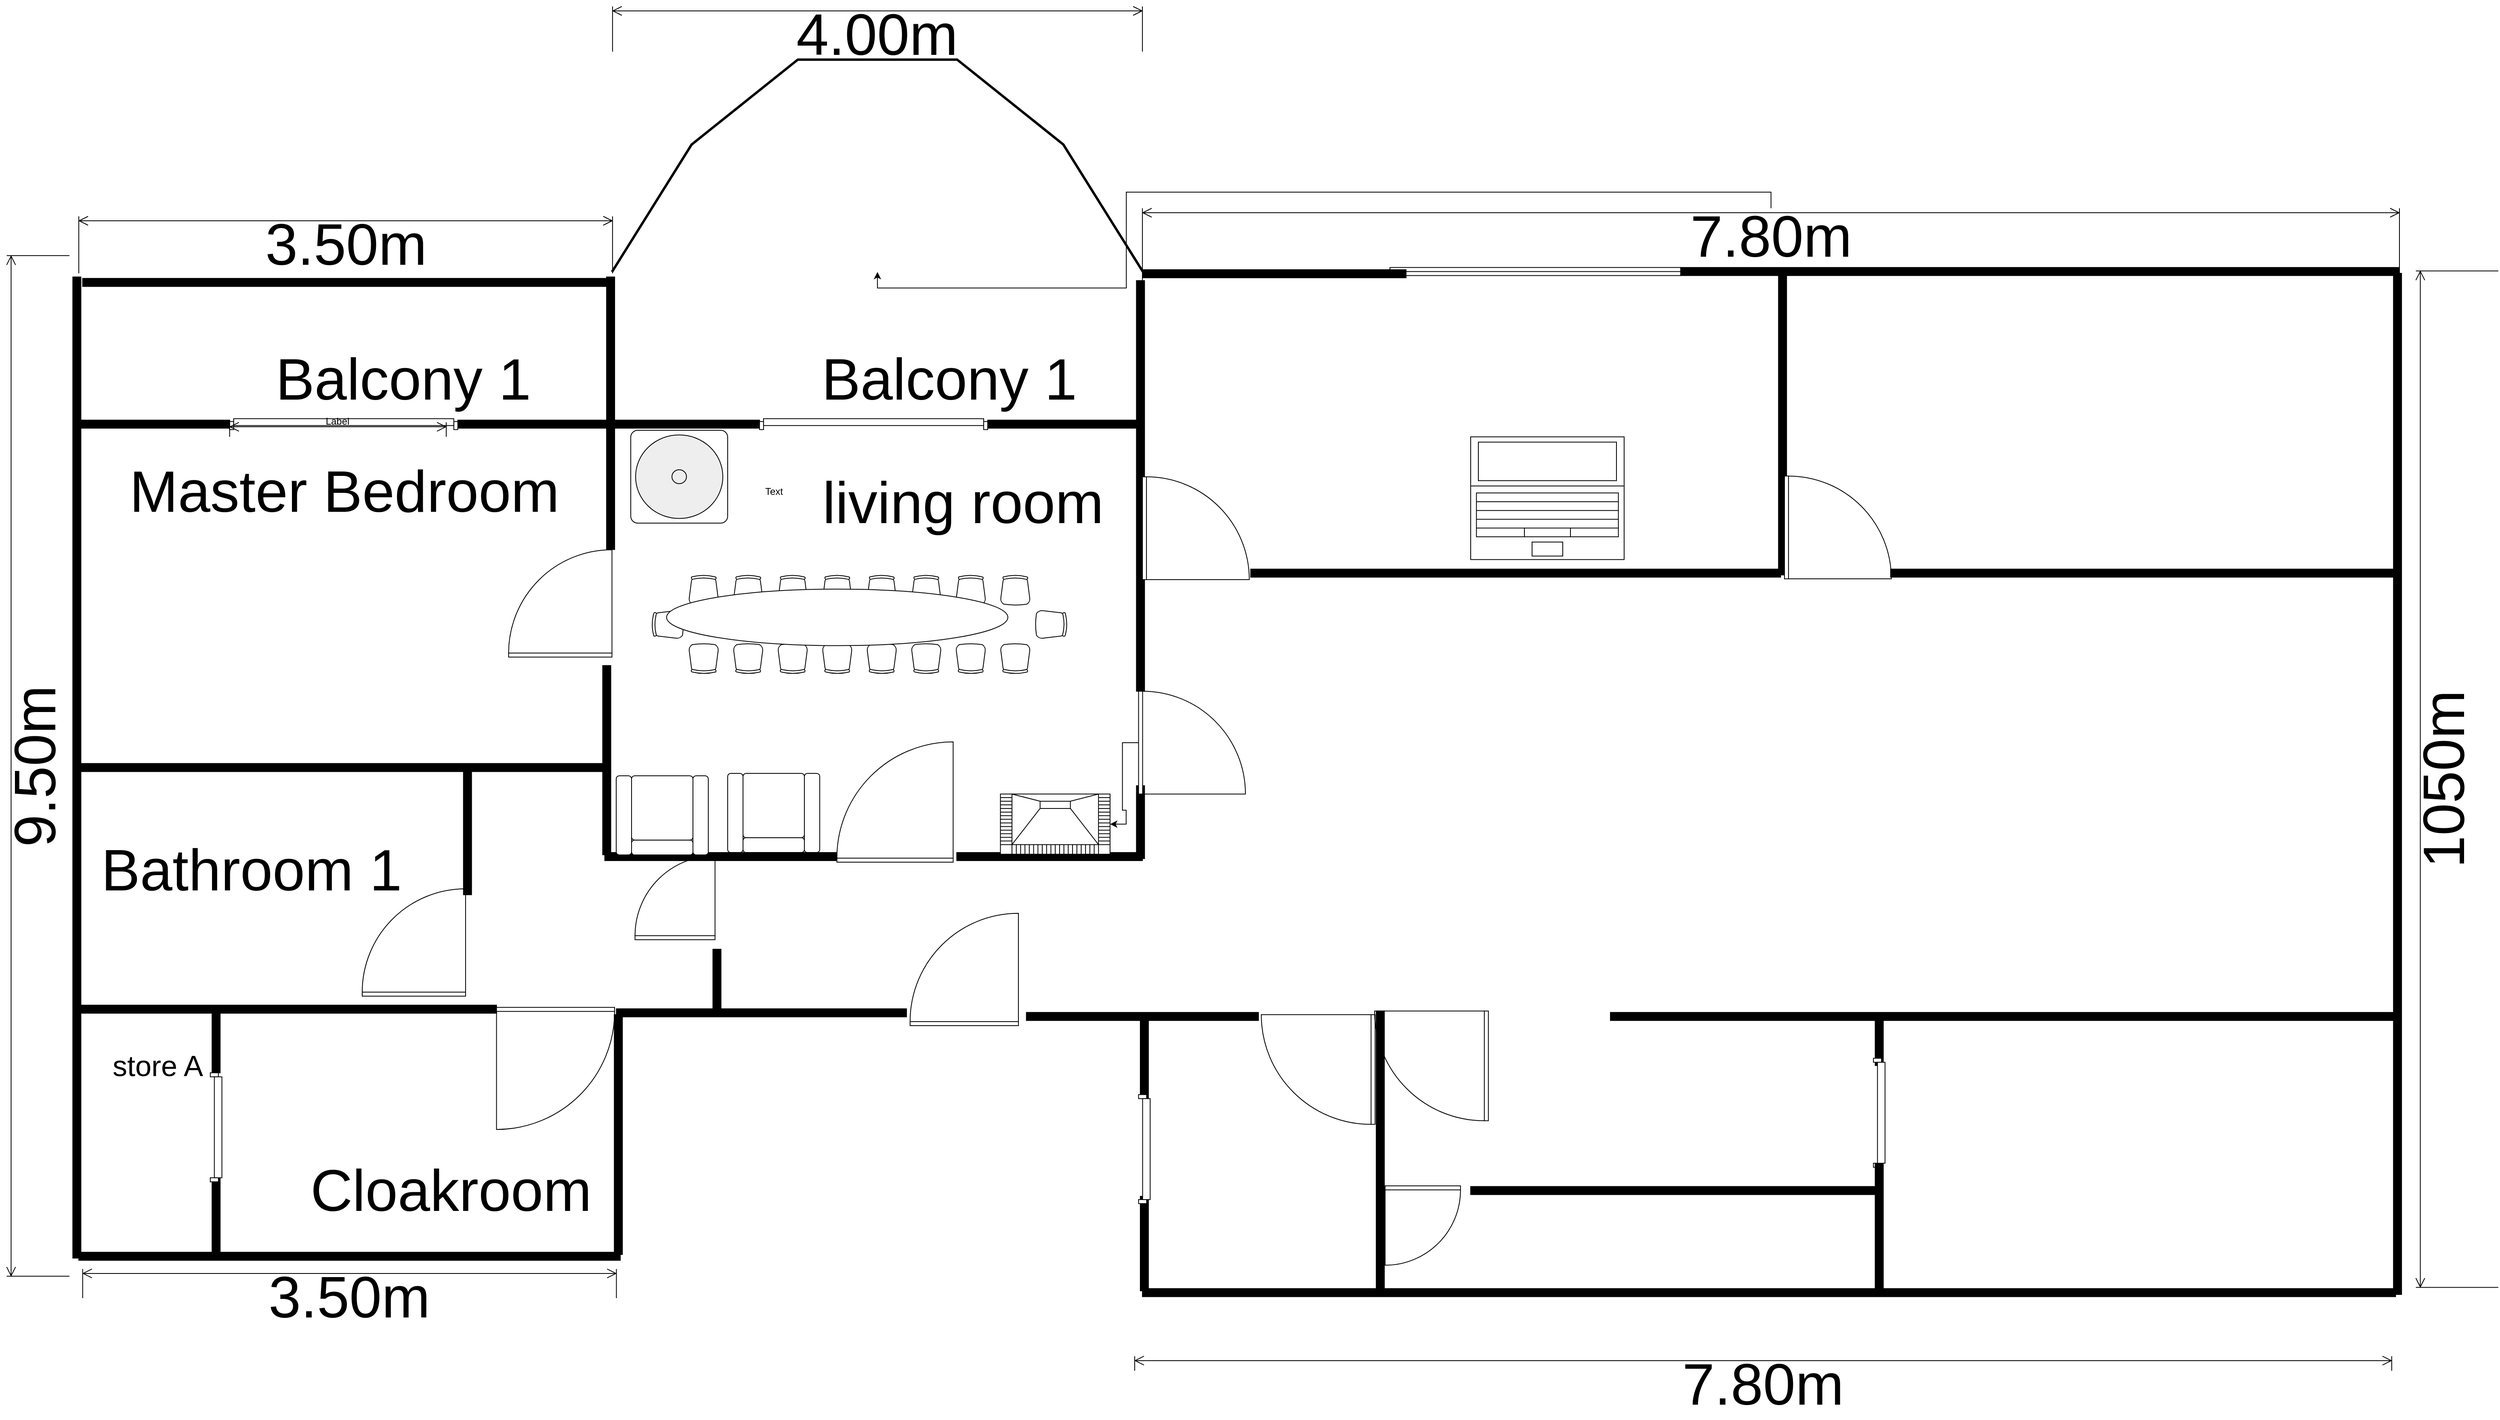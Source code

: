 <mxfile version="25.0.3">
  <diagram name="Page-1" id="38b20595-45e3-9b7f-d5ca-b57f44c5b66d">
    <mxGraphModel dx="2656" dy="1931" grid="1" gridSize="10" guides="1" tooltips="1" connect="1" arrows="1" fold="1" page="1" pageScale="1" pageWidth="1654" pageHeight="1169" background="none" math="0" shadow="0">
      <root>
        <mxCell id="0" />
        <mxCell id="1" parent="0" />
        <mxCell id="irirqcRPf4TgTm30CbJB-14" value="" style="verticalLabelPosition=bottom;html=1;verticalAlign=top;align=center;shape=mxgraph.floorplan.wall;fillColor=strokeColor;direction=south;container=0;" parent="1" vertex="1">
          <mxGeometry x="1618.765" y="1779.596" width="4.789" height="508.652" as="geometry" />
        </mxCell>
        <mxCell id="irirqcRPf4TgTm30CbJB-15" value="" style="verticalLabelPosition=bottom;html=1;verticalAlign=top;align=center;shape=mxgraph.floorplan.wall;fillColor=strokeColor;container=0;" parent="1" vertex="1">
          <mxGeometry x="306.562" y="1955.148" width="186.773" height="4.501" as="geometry" />
        </mxCell>
        <mxCell id="irirqcRPf4TgTm30CbJB-16" value="" style="verticalLabelPosition=bottom;html=1;verticalAlign=top;align=center;shape=mxgraph.floorplan.wall;fillColor=strokeColor;direction=south;container=0;" parent="1" vertex="1">
          <mxGeometry x="972.242" y="2688.868" width="4.789" height="297.089" as="geometry" />
        </mxCell>
        <mxCell id="irirqcRPf4TgTm30CbJB-17" value="" style="verticalLabelPosition=bottom;html=1;verticalAlign=top;align=center;shape=mxgraph.floorplan.doorLeft;aspect=fixed;direction=west;container=0;" parent="1" vertex="1">
          <mxGeometry x="838.772" y="2109.984" width="127.966" height="135.966" as="geometry" />
        </mxCell>
        <mxCell id="irirqcRPf4TgTm30CbJB-18" value="" style="verticalLabelPosition=bottom;html=1;verticalAlign=top;align=center;shape=mxgraph.floorplan.wall;fillColor=strokeColor;direction=south;container=0;" parent="1" vertex="1">
          <mxGeometry x="957.874" y="2256.459" width="4.789" height="130.818" as="geometry" />
        </mxCell>
        <mxCell id="irirqcRPf4TgTm30CbJB-19" value="" style="verticalLabelPosition=bottom;html=1;verticalAlign=top;align=center;shape=mxgraph.floorplan.wall;fillColor=strokeColor;container=0;" parent="1" vertex="1">
          <mxGeometry x="306.562" y="2380.526" width="651.313" height="4.501" as="geometry" />
        </mxCell>
        <mxCell id="irirqcRPf4TgTm30CbJB-20" value="" style="verticalLabelPosition=bottom;html=1;verticalAlign=top;align=center;shape=mxgraph.floorplan.wall;fillColor=strokeColor;container=0;" parent="1" vertex="1">
          <mxGeometry x="306.562" y="2679.865" width="517.219" height="4.501" as="geometry" />
        </mxCell>
        <mxCell id="irirqcRPf4TgTm30CbJB-21" value="" style="verticalLabelPosition=bottom;html=1;verticalAlign=top;align=center;shape=mxgraph.floorplan.wall;fillColor=strokeColor;direction=south;container=0;" parent="1" vertex="1">
          <mxGeometry x="785.468" y="2385.027" width="4.789" height="155.296" as="geometry" />
        </mxCell>
        <mxCell id="irirqcRPf4TgTm30CbJB-23" value="" style="verticalLabelPosition=bottom;html=1;verticalAlign=top;align=center;shape=mxgraph.floorplan.doorLeft;aspect=fixed;direction=west;container=0;" parent="1" vertex="1">
          <mxGeometry x="657.506" y="2530.001" width="127.966" height="135.966" as="geometry" />
        </mxCell>
        <mxCell id="irirqcRPf4TgTm30CbJB-24" value="" style="verticalLabelPosition=bottom;html=1;verticalAlign=top;align=center;shape=mxgraph.floorplan.wall;fillColor=strokeColor;direction=south;container=0;" parent="1" vertex="1">
          <mxGeometry x="957.874" y="2387.278" width="4.789" height="103.531" as="geometry" />
        </mxCell>
        <mxCell id="irirqcRPf4TgTm30CbJB-25" value="" style="verticalLabelPosition=bottom;html=1;verticalAlign=top;align=center;shape=mxgraph.floorplan.wall;fillColor=strokeColor;direction=south;container=0;" parent="1" vertex="1">
          <mxGeometry x="962.663" y="1959.65" width="4.789" height="153.046" as="geometry" />
        </mxCell>
        <mxCell id="irirqcRPf4TgTm30CbJB-26" value="" style="verticalLabelPosition=bottom;html=1;verticalAlign=top;align=center;shape=mxgraph.floorplan.doorLeft;aspect=fixed;direction=east;container=0;" parent="1" vertex="1">
          <mxGeometry x="823.78" y="2679.87" width="146.22" height="155.36" as="geometry" />
        </mxCell>
        <mxCell id="irirqcRPf4TgTm30CbJB-27" value="" style="verticalLabelPosition=bottom;html=1;verticalAlign=top;align=center;shape=mxgraph.floorplan.wall;fillColor=strokeColor;direction=south;container=0;" parent="1" vertex="1">
          <mxGeometry x="474.179" y="2679.865" width="4.789" height="81.024" as="geometry" />
        </mxCell>
        <mxCell id="irirqcRPf4TgTm30CbJB-29" value="" style="verticalLabelPosition=bottom;html=1;verticalAlign=top;align=center;shape=mxgraph.floorplan.wall;fillColor=strokeColor;direction=south;container=0;" parent="1" vertex="1">
          <mxGeometry x="474.179" y="2891.429" width="4.789" height="93.543" as="geometry" />
        </mxCell>
        <mxCell id="irirqcRPf4TgTm30CbJB-30" value="" style="verticalLabelPosition=bottom;html=1;verticalAlign=top;align=center;shape=mxgraph.floorplan.wall;fillColor=strokeColor;container=0;" parent="1" vertex="1">
          <mxGeometry x="775.89" y="1955.148" width="186.773" height="4.501" as="geometry" />
        </mxCell>
        <mxCell id="irirqcRPf4TgTm30CbJB-32" value="" style="verticalLabelPosition=bottom;html=1;verticalAlign=top;align=center;shape=mxgraph.floorplan.doorOverhead;container=0;" parent="1" vertex="1">
          <mxGeometry x="493.335" y="1950.647" width="282.555" height="13.504" as="geometry" />
        </mxCell>
        <mxCell id="irirqcRPf4TgTm30CbJB-33" value="" style="verticalLabelPosition=bottom;html=1;verticalAlign=top;align=center;shape=mxgraph.floorplan.doorOverhead;direction=south;container=0;" parent="1" vertex="1">
          <mxGeometry x="469.39" y="2760.889" width="14.367" height="135.04" as="geometry" />
        </mxCell>
        <mxCell id="irirqcRPf4TgTm30CbJB-34" value="" style="verticalLabelPosition=bottom;html=1;verticalAlign=top;align=center;shape=mxgraph.floorplan.wall;fillColor=strokeColor;container=0;" parent="1" vertex="1">
          <mxGeometry x="962.663" y="1955.148" width="186.773" height="4.501" as="geometry" />
        </mxCell>
        <mxCell id="irirqcRPf4TgTm30CbJB-35" value="" style="verticalLabelPosition=bottom;html=1;verticalAlign=top;align=center;shape=mxgraph.floorplan.wall;fillColor=strokeColor;container=0;" parent="1" vertex="1">
          <mxGeometry x="1431.992" y="1955.148" width="186.773" height="4.501" as="geometry" />
        </mxCell>
        <mxCell id="irirqcRPf4TgTm30CbJB-36" value="" style="verticalLabelPosition=bottom;html=1;verticalAlign=top;align=center;shape=mxgraph.floorplan.doorOverhead;container=0;" parent="1" vertex="1">
          <mxGeometry x="1149.437" y="1950.647" width="282.555" height="13.504" as="geometry" />
        </mxCell>
        <mxCell id="irirqcRPf4TgTm30CbJB-37" value="" style="verticalLabelPosition=bottom;html=1;verticalAlign=top;align=center;shape=mxgraph.floorplan.wall;fillColor=strokeColor;container=0;" parent="1" vertex="1">
          <mxGeometry x="972.242" y="2684.367" width="359.18" height="4.501" as="geometry" />
        </mxCell>
        <mxCell id="irirqcRPf4TgTm30CbJB-38" value="" style="verticalLabelPosition=bottom;html=1;verticalAlign=top;align=center;shape=mxgraph.floorplan.wall;fillColor=strokeColor;container=0;" parent="1" vertex="1">
          <mxGeometry x="1757.648" y="2139.704" width="656.102" height="4.501" as="geometry" />
        </mxCell>
        <mxCell id="irirqcRPf4TgTm30CbJB-39" value="" style="verticalLabelPosition=bottom;html=1;verticalAlign=top;align=center;shape=mxgraph.floorplan.wall;fillColor=strokeColor;direction=south;container=0;" parent="1" vertex="1">
          <mxGeometry x="962.663" y="1775.094" width="4.789" height="189.057" as="geometry" />
        </mxCell>
        <mxCell id="irirqcRPf4TgTm30CbJB-43" value="" style="verticalLabelPosition=bottom;html=1;verticalAlign=top;align=center;shape=mxgraph.floorplan.doorLeft;aspect=fixed;direction=west;container=0;" parent="1" vertex="1">
          <mxGeometry x="1245.22" y="2347.04" width="143.96" height="152.96" as="geometry" />
        </mxCell>
        <mxCell id="irirqcRPf4TgTm30CbJB-45" value="" style="verticalLabelPosition=bottom;html=1;verticalAlign=top;align=center;shape=mxgraph.floorplan.wall;fillColor=strokeColor;direction=south;container=0;" parent="1" vertex="1">
          <mxGeometry x="1618.765" y="2405.283" width="4.789" height="90.306" as="geometry" />
        </mxCell>
        <mxCell id="irirqcRPf4TgTm30CbJB-46" value="" style="verticalLabelPosition=bottom;html=1;verticalAlign=top;align=center;shape=mxgraph.floorplan.wall;fillColor=strokeColor;container=0;" parent="1" vertex="1">
          <mxGeometry x="957.874" y="2490.809" width="287.344" height="4.501" as="geometry" />
        </mxCell>
        <mxCell id="irirqcRPf4TgTm30CbJB-47" value="" style="verticalLabelPosition=bottom;html=1;verticalAlign=top;align=center;shape=mxgraph.floorplan.wall;fillColor=strokeColor;container=0;" parent="1" vertex="1">
          <mxGeometry x="2203.031" y="2688.868" width="976.969" height="4.501" as="geometry" />
        </mxCell>
        <mxCell id="irirqcRPf4TgTm30CbJB-48" value="" style="verticalLabelPosition=bottom;html=1;verticalAlign=top;align=center;shape=mxgraph.floorplan.doorLeft;aspect=fixed;direction=west;container=0;" parent="1" vertex="1">
          <mxGeometry x="1335.88" y="2560" width="134.12" height="142.5" as="geometry" />
        </mxCell>
        <mxCell id="irirqcRPf4TgTm30CbJB-49" value="" style="verticalLabelPosition=bottom;html=1;verticalAlign=top;align=center;shape=mxgraph.floorplan.doorLeft;aspect=fixed;direction=north;container=0;" parent="1" vertex="1">
          <mxGeometry x="1623.55" y="2022.67" width="135.3" height="127.33" as="geometry" />
        </mxCell>
        <mxCell id="irirqcRPf4TgTm30CbJB-50" value="" style="verticalLabelPosition=bottom;html=1;verticalAlign=top;align=center;shape=mxgraph.floorplan.wall;fillColor=strokeColor;container=0;" parent="1" vertex="1">
          <mxGeometry x="1393.679" y="2490.809" width="229.875" height="4.501" as="geometry" />
        </mxCell>
        <mxCell id="irirqcRPf4TgTm30CbJB-51" value="" style="verticalLabelPosition=bottom;html=1;verticalAlign=top;align=center;shape=mxgraph.floorplan.wall;fillColor=strokeColor;direction=south;container=0;" parent="1" vertex="1">
          <mxGeometry x="1915.687" y="2684.367" width="4.789" height="351.105" as="geometry" />
        </mxCell>
        <mxCell id="irirqcRPf4TgTm30CbJB-53" value="" style="verticalLabelPosition=bottom;html=1;verticalAlign=top;align=center;shape=mxgraph.floorplan.wall;fillColor=strokeColor;direction=south;container=0;" parent="1" vertex="1">
          <mxGeometry x="1623.554" y="2693.369" width="4.789" height="99.03" as="geometry" />
        </mxCell>
        <mxCell id="irirqcRPf4TgTm30CbJB-54" value="" style="verticalLabelPosition=bottom;html=1;verticalAlign=top;align=center;shape=mxgraph.floorplan.wall;fillColor=strokeColor;direction=south;container=0;" parent="1" vertex="1">
          <mxGeometry x="1623.554" y="2913.935" width="4.789" height="117.035" as="geometry" />
        </mxCell>
        <mxCell id="irirqcRPf4TgTm30CbJB-56" value="" style="verticalLabelPosition=bottom;html=1;verticalAlign=top;align=center;shape=mxgraph.floorplan.doorOverhead;direction=south;container=0;" parent="1" vertex="1">
          <mxGeometry x="1618.765" y="2787.898" width="14.367" height="135.04" as="geometry" />
        </mxCell>
        <mxCell id="irirqcRPf4TgTm30CbJB-57" value="Label" style="shape=dimension;direction=west;whiteSpace=wrap;html=1;align=center;points=[];verticalAlign=top;spacingTop=-15;labelBackgroundColor=none;container=0;" parent="1" vertex="1">
          <mxGeometry x="493.335" y="1955.148" width="268.188" height="18.005" as="geometry" />
        </mxCell>
        <mxCell id="irirqcRPf4TgTm30CbJB-60" value="" style="verticalLabelPosition=bottom;html=1;verticalAlign=top;align=center;shape=mxgraph.floorplan.wall;fillColor=strokeColor;container=0;" parent="1" vertex="1">
          <mxGeometry x="1479.882" y="2688.868" width="287.344" height="4.501" as="geometry" />
        </mxCell>
        <mxCell id="irirqcRPf4TgTm30CbJB-61" value="" style="verticalLabelPosition=bottom;html=1;verticalAlign=top;align=center;shape=mxgraph.floorplan.wall;fillColor=strokeColor;direction=south;container=0;" parent="1" vertex="1">
          <mxGeometry x="2413.75" y="1770.593" width="4.789" height="373.612" as="geometry" />
        </mxCell>
        <mxCell id="irirqcRPf4TgTm30CbJB-62" value="" style="verticalLabelPosition=bottom;html=1;verticalAlign=top;align=center;shape=mxgraph.floorplan.wall;fillColor=strokeColor;direction=south;container=0;" parent="1" vertex="1">
          <mxGeometry x="2533.476" y="2688.868" width="4.789" height="63.019" as="geometry" />
        </mxCell>
        <mxCell id="irirqcRPf4TgTm30CbJB-63" value="" style="verticalLabelPosition=bottom;html=1;verticalAlign=top;align=center;shape=mxgraph.floorplan.doorOverhead;direction=south;container=0;" parent="1" vertex="1">
          <mxGeometry x="2528.687" y="2742.884" width="14.367" height="135.04" as="geometry" />
        </mxCell>
        <mxCell id="irirqcRPf4TgTm30CbJB-64" value="" style="verticalLabelPosition=bottom;html=1;verticalAlign=top;align=center;shape=mxgraph.floorplan.wall;fillColor=strokeColor;direction=south;container=0;" parent="1" vertex="1">
          <mxGeometry x="2533.476" y="2873.423" width="4.789" height="157.547" as="geometry" />
        </mxCell>
        <mxCell id="liXmxX_6arM2h5B0cPEr-5" value="&lt;font style=&quot;font-size: 72px;&quot;&gt;3.50m&lt;/font&gt;" style="shape=dimension;direction=west;whiteSpace=wrap;html=1;align=center;points=[];verticalAlign=top;spacingTop=-15;labelBackgroundColor=none;container=0;" parent="1" vertex="1">
          <mxGeometry x="306.56" y="1700" width="660.89" height="70.59" as="geometry" />
        </mxCell>
        <mxCell id="liXmxX_6arM2h5B0cPEr-68" value="" style="edgeStyle=orthogonalEdgeStyle;rounded=0;orthogonalLoop=1;jettySize=auto;html=1;" parent="1" source="liXmxX_6arM2h5B0cPEr-6" target="liXmxX_6arM2h5B0cPEr-50" edge="1">
          <mxGeometry relative="1" as="geometry" />
        </mxCell>
        <mxCell id="liXmxX_6arM2h5B0cPEr-6" value="&lt;font style=&quot;font-size: 72px;&quot;&gt;7.80m&lt;/font&gt;" style="shape=dimension;direction=west;whiteSpace=wrap;html=1;align=center;points=[];verticalAlign=top;spacingTop=-15;labelBackgroundColor=none;container=0;" parent="1" vertex="1">
          <mxGeometry x="1623.55" y="1690" width="1556.45" height="94.1" as="geometry" />
        </mxCell>
        <mxCell id="liXmxX_6arM2h5B0cPEr-9" value="&lt;font style=&quot;font-size: 72px;&quot;&gt;9.50m&lt;/font&gt;" style="shape=dimension;direction=west;whiteSpace=wrap;html=1;align=center;points=[];verticalAlign=top;spacingTop=-15;labelBackgroundColor=none;rotation=-90;container=0;" parent="1" vertex="1">
          <mxGeometry x="-376" y="2341.92" width="1264.26" height="77.77" as="geometry" />
        </mxCell>
        <mxCell id="liXmxX_6arM2h5B0cPEr-16" value="&lt;font style=&quot;font-size: 72px;&quot;&gt;3.50m&lt;/font&gt;" style="shape=dimension;direction=west;whiteSpace=wrap;html=1;align=center;points=[];verticalAlign=top;spacingTop=-15;labelBackgroundColor=none;container=0;" parent="1" vertex="1">
          <mxGeometry x="311.351" y="3003.962" width="660.891" height="36.011" as="geometry" />
        </mxCell>
        <mxCell id="irirqcRPf4TgTm30CbJB-10" value="" style="verticalLabelPosition=bottom;html=1;verticalAlign=top;align=center;shape=mxgraph.floorplan.wall;fillColor=strokeColor;container=0;" parent="1" vertex="1">
          <mxGeometry x="306.562" y="2985.957" width="670.469" height="4.501" as="geometry" />
        </mxCell>
        <mxCell id="irirqcRPf4TgTm30CbJB-11" value="" style="verticalLabelPosition=bottom;html=1;verticalAlign=top;align=center;shape=mxgraph.floorplan.wall;fillColor=strokeColor;direction=south;container=0;" parent="1" vertex="1">
          <mxGeometry x="301.773" y="1775.094" width="4.789" height="1215.364" as="geometry" />
        </mxCell>
        <mxCell id="irirqcRPf4TgTm30CbJB-12" value="" style="verticalLabelPosition=bottom;html=1;verticalAlign=top;align=center;shape=mxgraph.floorplan.wall;fillColor=strokeColor;container=0;" parent="1" vertex="1">
          <mxGeometry x="2290" y="1766.09" width="890" height="4.5" as="geometry" />
        </mxCell>
        <mxCell id="irirqcRPf4TgTm30CbJB-13" value="" style="verticalLabelPosition=bottom;html=1;verticalAlign=top;align=center;shape=mxgraph.floorplan.wall;fillColor=strokeColor;direction=south;container=0;" parent="1" vertex="1">
          <mxGeometry x="3175.211" y="1770.593" width="4.789" height="1264.879" as="geometry" />
        </mxCell>
        <mxCell id="liXmxX_6arM2h5B0cPEr-22" value="" style="verticalLabelPosition=bottom;html=1;verticalAlign=top;align=center;shape=mxgraph.floorplan.wall;fillColor=strokeColor;container=0;" parent="1" vertex="1">
          <mxGeometry x="1623.554" y="3030.97" width="1551.657" height="4.501" as="geometry" />
        </mxCell>
        <mxCell id="liXmxX_6arM2h5B0cPEr-24" value="&lt;font style=&quot;font-size: 72px;&quot;&gt;1050m&lt;/font&gt;" style="shape=dimension;direction=west;whiteSpace=wrap;html=1;align=center;points=[];verticalAlign=top;spacingTop=-15;labelBackgroundColor=none;rotation=-90;container=0;" parent="1" vertex="1">
          <mxGeometry x="2621.78" y="2346.14" width="1259.18" height="102.07" as="geometry" />
        </mxCell>
        <mxCell id="liXmxX_6arM2h5B0cPEr-25" value="&lt;font style=&quot;font-size: 72px;&quot;&gt;7.80m&lt;/font&gt;" style="shape=dimension;direction=west;whiteSpace=wrap;html=1;align=center;points=[];verticalAlign=top;spacingTop=-15;labelBackgroundColor=none;container=0;" parent="1" vertex="1">
          <mxGeometry x="1613.976" y="3111.995" width="1556.446" height="18.005" as="geometry" />
        </mxCell>
        <mxCell id="liXmxX_6arM2h5B0cPEr-36" value="" style="verticalLabelPosition=bottom;html=1;verticalAlign=top;align=center;shape=mxgraph.floorplan.wall;fillColor=strokeColor;container=0;" parent="1" vertex="1">
          <mxGeometry x="2030" y="2904.52" width="510" height="4.5" as="geometry" />
        </mxCell>
        <mxCell id="liXmxX_6arM2h5B0cPEr-37" value="" style="verticalLabelPosition=bottom;html=1;verticalAlign=top;align=center;shape=mxgraph.floorplan.wall;fillColor=strokeColor;container=0;" parent="1" vertex="1">
          <mxGeometry x="2550" y="2139.7" width="625.21" height="4.5" as="geometry" />
        </mxCell>
        <mxCell id="liXmxX_6arM2h5B0cPEr-39" value="" style="verticalLabelPosition=bottom;html=1;verticalAlign=top;align=center;shape=mxgraph.floorplan.doorLeft;aspect=fixed;direction=north;rotation=-180;container=0;" parent="1" vertex="1">
          <mxGeometry x="1767.23" y="2688.87" width="144.42" height="135.92" as="geometry" />
        </mxCell>
        <mxCell id="liXmxX_6arM2h5B0cPEr-42" value="" style="verticalLabelPosition=bottom;html=1;verticalAlign=top;align=center;shape=mxgraph.floorplan.doorLeft;aspect=fixed;direction=west;container=0;" parent="1" vertex="1">
          <mxGeometry x="995.271" y="2490.81" width="99.07" height="105.262" as="geometry" />
        </mxCell>
        <mxCell id="liXmxX_6arM2h5B0cPEr-43" value="" style="verticalLabelPosition=bottom;html=1;verticalAlign=top;align=center;shape=mxgraph.floorplan.wall;fillColor=strokeColor;direction=south;container=0;" parent="1" vertex="1">
          <mxGeometry x="1094.339" y="2607.844" width="4.789" height="76.523" as="geometry" />
        </mxCell>
        <mxCell id="liXmxX_6arM2h5B0cPEr-50" value="" style="verticalLabelPosition=bottom;html=1;verticalAlign=top;align=center;shape=mxgraph.floorplan.windowBay;strokeWidth=3;aspect=fixed;rotation=-180;container=0;" parent="1" vertex="1">
          <mxGeometry x="966.74" y="1505.83" width="657.52" height="263.01" as="geometry" />
        </mxCell>
        <mxCell id="liXmxX_6arM2h5B0cPEr-51" value="" style="verticalLabelPosition=bottom;html=1;verticalAlign=top;align=center;shape=mxgraph.floorplan.wall;fillColor=strokeColor;container=0;" parent="1" vertex="1">
          <mxGeometry x="311.351" y="1779.596" width="656.102" height="4.501" as="geometry" />
        </mxCell>
        <mxCell id="liXmxX_6arM2h5B0cPEr-52" value="&lt;font style=&quot;font-size: 72px;&quot;&gt;4.00m&lt;/font&gt;" style="shape=dimension;direction=west;whiteSpace=wrap;html=1;align=center;points=[];verticalAlign=top;spacingTop=-15;labelBackgroundColor=none;container=0;" parent="1" vertex="1">
          <mxGeometry x="967.45" y="1440" width="656.1" height="56.01" as="geometry" />
        </mxCell>
        <mxCell id="liXmxX_6arM2h5B0cPEr-54" value="Text" style="text;html=1;align=center;verticalAlign=middle;resizable=0;points=[];autosize=1;strokeColor=none;fillColor=none;container=0;" parent="1" vertex="1">
          <mxGeometry x="1142.253" y="2026.27" width="50" height="30" as="geometry" />
        </mxCell>
        <mxCell id="liXmxX_6arM2h5B0cPEr-56" value="&lt;font style=&quot;font-size: 72px;&quot;&gt;living room&lt;/font&gt;" style="text;html=1;align=center;verticalAlign=middle;resizable=0;points=[];autosize=1;strokeColor=none;fillColor=none;container=0;" parent="1" vertex="1">
          <mxGeometry x="1216.484" y="2004.663" width="370" height="100" as="geometry" />
        </mxCell>
        <mxCell id="liXmxX_6arM2h5B0cPEr-57" value="&lt;font style=&quot;font-size: 72px;&quot;&gt;Balcony 1&lt;/font&gt;" style="text;html=1;align=center;verticalAlign=middle;resizable=0;points=[];autosize=1;strokeColor=none;fillColor=none;container=0;" parent="1" vertex="1">
          <mxGeometry x="537.61" y="1851.617" width="340" height="100" as="geometry" />
        </mxCell>
        <mxCell id="liXmxX_6arM2h5B0cPEr-58" value="&lt;font style=&quot;font-size: 72px;&quot;&gt;Balcony 1&lt;/font&gt;" style="text;html=1;align=center;verticalAlign=middle;resizable=0;points=[];autosize=1;strokeColor=none;fillColor=none;container=0;" parent="1" vertex="1">
          <mxGeometry x="1214.089" y="1851.617" width="340" height="100" as="geometry" />
        </mxCell>
        <mxCell id="liXmxX_6arM2h5B0cPEr-59" value="&lt;font style=&quot;font-size: 72px;&quot;&gt;Master Bedroom&lt;/font&gt;" style="text;html=1;align=center;verticalAlign=middle;resizable=0;points=[];autosize=1;strokeColor=none;fillColor=none;container=0;" parent="1" vertex="1">
          <mxGeometry x="354.614" y="1991.266" width="560" height="100" as="geometry" />
        </mxCell>
        <mxCell id="liXmxX_6arM2h5B0cPEr-60" value="&lt;font style=&quot;font-size: 72px;&quot;&gt;Bathroom 1&lt;/font&gt;" style="text;html=1;align=center;verticalAlign=middle;resizable=0;points=[];autosize=1;strokeColor=none;fillColor=none;container=0;" parent="1" vertex="1">
          <mxGeometry x="319.996" y="2460.004" width="400" height="100" as="geometry" />
        </mxCell>
        <mxCell id="liXmxX_6arM2h5B0cPEr-61" value="&lt;font style=&quot;font-size: 36px;&quot;&gt;store A&lt;/font&gt;" style="text;html=1;align=center;verticalAlign=middle;resizable=0;points=[];autosize=1;strokeColor=none;fillColor=none;container=0;" parent="1" vertex="1">
          <mxGeometry x="334.18" y="2722.331" width="140" height="60" as="geometry" />
        </mxCell>
        <mxCell id="liXmxX_6arM2h5B0cPEr-62" value="&lt;font style=&quot;font-size: 72px;&quot;&gt;Cloakroom&lt;/font&gt;" style="text;html=1;align=center;verticalAlign=middle;resizable=0;points=[];autosize=1;strokeColor=none;fillColor=none;container=0;" parent="1" vertex="1">
          <mxGeometry x="582.182" y="2856.768" width="370" height="100" as="geometry" />
        </mxCell>
        <mxCell id="liXmxX_6arM2h5B0cPEr-66" value="" style="verticalLabelPosition=bottom;html=1;verticalAlign=top;align=center;shape=mxgraph.floorplan.window;" parent="1" vertex="1">
          <mxGeometry x="1930" y="1763.34" width="360" height="10" as="geometry" />
        </mxCell>
        <mxCell id="liXmxX_6arM2h5B0cPEr-67" value="" style="verticalLabelPosition=bottom;html=1;verticalAlign=top;align=center;shape=mxgraph.floorplan.wall;fillColor=strokeColor;container=0;" parent="1" vertex="1">
          <mxGeometry x="1623.55" y="1768.84" width="326.45" height="4.5" as="geometry" />
        </mxCell>
        <mxCell id="liXmxX_6arM2h5B0cPEr-69" value="" style="verticalLabelPosition=bottom;html=1;verticalAlign=top;align=center;shape=mxgraph.floorplan.doorLeft;aspect=fixed;direction=north;container=0;" parent="1" vertex="1">
          <mxGeometry x="2418.54" y="2021.7" width="135.3" height="127.33" as="geometry" />
        </mxCell>
        <mxCell id="liXmxX_6arM2h5B0cPEr-117" value="" style="edgeStyle=orthogonalEdgeStyle;rounded=0;orthogonalLoop=1;jettySize=auto;html=1;" parent="1" source="liXmxX_6arM2h5B0cPEr-70" target="liXmxX_6arM2h5B0cPEr-116" edge="1">
          <mxGeometry relative="1" as="geometry" />
        </mxCell>
        <mxCell id="liXmxX_6arM2h5B0cPEr-70" value="" style="verticalLabelPosition=bottom;html=1;verticalAlign=top;align=center;shape=mxgraph.floorplan.doorLeft;aspect=fixed;direction=north;container=0;" parent="1" vertex="1">
          <mxGeometry x="1618.77" y="2288.25" width="135.3" height="127.33" as="geometry" />
        </mxCell>
        <mxCell id="liXmxX_6arM2h5B0cPEr-71" value="" style="verticalLabelPosition=bottom;html=1;verticalAlign=top;align=center;shape=mxgraph.floorplan.doorLeft;aspect=fixed;direction=north;rotation=-180;container=0;" parent="1" vertex="1">
          <mxGeometry x="1907.48" y="2684.37" width="144.42" height="135.92" as="geometry" />
        </mxCell>
        <mxCell id="liXmxX_6arM2h5B0cPEr-72" value="" style="verticalLabelPosition=bottom;html=1;verticalAlign=top;align=center;shape=mxgraph.floorplan.doorLeft;aspect=fixed;direction=north;rotation=90;container=0;" parent="1" vertex="1">
          <mxGeometry x="1921.13" y="2903.87" width="99.17" height="93.33" as="geometry" />
        </mxCell>
        <mxCell id="liXmxX_6arM2h5B0cPEr-112" value="" style="group" parent="1" vertex="1" connectable="0">
          <mxGeometry x="1016" y="2144.2" width="637.52" height="260" as="geometry" />
        </mxCell>
        <mxCell id="liXmxX_6arM2h5B0cPEr-93" value="" style="verticalLabelPosition=bottom;html=1;verticalAlign=top;align=center;shape=mxgraph.floorplan.office_chair;shadow=0;" parent="liXmxX_6arM2h5B0cPEr-112" vertex="1">
          <mxGeometry x="45.931" width="36.745" height="37.643" as="geometry" />
        </mxCell>
        <mxCell id="liXmxX_6arM2h5B0cPEr-94" value="" style="verticalLabelPosition=bottom;html=1;verticalAlign=top;align=center;shape=mxgraph.floorplan.office_chair;shadow=0;direction=west;" parent="liXmxX_6arM2h5B0cPEr-112" vertex="1">
          <mxGeometry x="45.931" y="84.916" width="36.745" height="37.643" as="geometry" />
        </mxCell>
        <mxCell id="liXmxX_6arM2h5B0cPEr-95" value="" style="verticalLabelPosition=bottom;html=1;verticalAlign=top;align=center;shape=mxgraph.floorplan.office_chair;shadow=0;direction=north;" parent="liXmxX_6arM2h5B0cPEr-112" vertex="1">
          <mxGeometry y="43.771" width="39.501" height="35.017" as="geometry" />
        </mxCell>
        <mxCell id="liXmxX_6arM2h5B0cPEr-96" value="" style="verticalLabelPosition=bottom;html=1;verticalAlign=top;align=center;shape=mxgraph.floorplan.office_chair;shadow=0;direction=south" parent="liXmxX_6arM2h5B0cPEr-112" vertex="1">
          <mxGeometry x="474.925" y="43.771" width="39.501" height="35.017" as="geometry" />
        </mxCell>
        <mxCell id="liXmxX_6arM2h5B0cPEr-97" value="" style="verticalLabelPosition=bottom;html=1;verticalAlign=top;align=center;shape=mxgraph.floorplan.office_chair;shadow=0;" parent="liXmxX_6arM2h5B0cPEr-112" vertex="1">
          <mxGeometry x="101.048" width="36.745" height="37.643" as="geometry" />
        </mxCell>
        <mxCell id="liXmxX_6arM2h5B0cPEr-98" value="" style="verticalLabelPosition=bottom;html=1;verticalAlign=top;align=center;shape=mxgraph.floorplan.office_chair;shadow=0;direction=west;" parent="liXmxX_6arM2h5B0cPEr-112" vertex="1">
          <mxGeometry x="101.048" y="84.916" width="36.745" height="37.643" as="geometry" />
        </mxCell>
        <mxCell id="liXmxX_6arM2h5B0cPEr-99" value="" style="verticalLabelPosition=bottom;html=1;verticalAlign=top;align=center;shape=mxgraph.floorplan.office_chair;shadow=0;" parent="liXmxX_6arM2h5B0cPEr-112" vertex="1">
          <mxGeometry x="156.165" width="36.745" height="37.643" as="geometry" />
        </mxCell>
        <mxCell id="liXmxX_6arM2h5B0cPEr-100" value="" style="verticalLabelPosition=bottom;html=1;verticalAlign=top;align=center;shape=mxgraph.floorplan.office_chair;shadow=0;direction=west;" parent="liXmxX_6arM2h5B0cPEr-112" vertex="1">
          <mxGeometry x="156.165" y="84.916" width="36.745" height="37.643" as="geometry" />
        </mxCell>
        <mxCell id="liXmxX_6arM2h5B0cPEr-101" value="" style="verticalLabelPosition=bottom;html=1;verticalAlign=top;align=center;shape=mxgraph.floorplan.office_chair;shadow=0;" parent="liXmxX_6arM2h5B0cPEr-112" vertex="1">
          <mxGeometry x="211.282" width="36.745" height="37.643" as="geometry" />
        </mxCell>
        <mxCell id="liXmxX_6arM2h5B0cPEr-102" value="" style="verticalLabelPosition=bottom;html=1;verticalAlign=top;align=center;shape=mxgraph.floorplan.office_chair;shadow=0;direction=west;" parent="liXmxX_6arM2h5B0cPEr-112" vertex="1">
          <mxGeometry x="211.282" y="84.916" width="36.745" height="37.643" as="geometry" />
        </mxCell>
        <mxCell id="liXmxX_6arM2h5B0cPEr-103" value="" style="verticalLabelPosition=bottom;html=1;verticalAlign=top;align=center;shape=mxgraph.floorplan.office_chair;shadow=0;" parent="liXmxX_6arM2h5B0cPEr-112" vertex="1">
          <mxGeometry x="266.399" width="36.745" height="37.643" as="geometry" />
        </mxCell>
        <mxCell id="liXmxX_6arM2h5B0cPEr-104" value="" style="verticalLabelPosition=bottom;html=1;verticalAlign=top;align=center;shape=mxgraph.floorplan.office_chair;shadow=0;direction=west;" parent="liXmxX_6arM2h5B0cPEr-112" vertex="1">
          <mxGeometry x="266.399" y="84.916" width="36.745" height="37.643" as="geometry" />
        </mxCell>
        <mxCell id="liXmxX_6arM2h5B0cPEr-105" value="" style="verticalLabelPosition=bottom;html=1;verticalAlign=top;align=center;shape=mxgraph.floorplan.office_chair;shadow=0;" parent="liXmxX_6arM2h5B0cPEr-112" vertex="1">
          <mxGeometry x="321.516" width="36.745" height="37.643" as="geometry" />
        </mxCell>
        <mxCell id="liXmxX_6arM2h5B0cPEr-106" value="" style="verticalLabelPosition=bottom;html=1;verticalAlign=top;align=center;shape=mxgraph.floorplan.office_chair;shadow=0;direction=west;" parent="liXmxX_6arM2h5B0cPEr-112" vertex="1">
          <mxGeometry x="321.516" y="84.916" width="36.745" height="37.643" as="geometry" />
        </mxCell>
        <mxCell id="liXmxX_6arM2h5B0cPEr-107" value="" style="verticalLabelPosition=bottom;html=1;verticalAlign=top;align=center;shape=mxgraph.floorplan.office_chair;shadow=0;" parent="liXmxX_6arM2h5B0cPEr-112" vertex="1">
          <mxGeometry x="376.633" width="36.745" height="37.643" as="geometry" />
        </mxCell>
        <mxCell id="liXmxX_6arM2h5B0cPEr-108" value="" style="verticalLabelPosition=bottom;html=1;verticalAlign=top;align=center;shape=mxgraph.floorplan.office_chair;shadow=0;direction=west;" parent="liXmxX_6arM2h5B0cPEr-112" vertex="1">
          <mxGeometry x="376.633" y="84.916" width="36.745" height="37.643" as="geometry" />
        </mxCell>
        <mxCell id="liXmxX_6arM2h5B0cPEr-109" value="" style="verticalLabelPosition=bottom;html=1;verticalAlign=top;align=center;shape=mxgraph.floorplan.office_chair;shadow=0;" parent="liXmxX_6arM2h5B0cPEr-112" vertex="1">
          <mxGeometry x="431.75" width="36.745" height="37.643" as="geometry" />
        </mxCell>
        <mxCell id="liXmxX_6arM2h5B0cPEr-110" value="" style="verticalLabelPosition=bottom;html=1;verticalAlign=top;align=center;shape=mxgraph.floorplan.office_chair;shadow=0;direction=west;" parent="liXmxX_6arM2h5B0cPEr-112" vertex="1">
          <mxGeometry x="431.75" y="84.916" width="36.745" height="37.643" as="geometry" />
        </mxCell>
        <mxCell id="liXmxX_6arM2h5B0cPEr-111" value="" style="shape=ellipse;shadow=0;html=1;" parent="liXmxX_6arM2h5B0cPEr-112" vertex="1">
          <mxGeometry x="18.372" y="17.508" width="422.564" height="70.034" as="geometry" />
        </mxCell>
        <mxCell id="liXmxX_6arM2h5B0cPEr-113" value="" style="verticalLabelPosition=bottom;html=1;verticalAlign=top;align=center;shape=mxgraph.floorplan.water_cooler;" parent="1" vertex="1">
          <mxGeometry x="990" y="1965" width="120" height="115" as="geometry" />
        </mxCell>
        <mxCell id="liXmxX_6arM2h5B0cPEr-114" value="" style="verticalLabelPosition=bottom;html=1;verticalAlign=top;align=center;shape=mxgraph.floorplan.sofa;rotation=-180;" parent="1" vertex="1">
          <mxGeometry x="972" y="2393" width="114" height="98" as="geometry" />
        </mxCell>
        <mxCell id="liXmxX_6arM2h5B0cPEr-115" value="" style="verticalLabelPosition=bottom;html=1;verticalAlign=top;align=center;shape=mxgraph.floorplan.sofa;rotation=-180;" parent="1" vertex="1">
          <mxGeometry x="1110" y="2390.04" width="114" height="98" as="geometry" />
        </mxCell>
        <mxCell id="liXmxX_6arM2h5B0cPEr-116" value="" style="verticalLabelPosition=bottom;html=1;verticalAlign=top;align=center;shape=mxgraph.floorplan.fireplace;rotation=-180;" parent="1" vertex="1">
          <mxGeometry x="1447.748" y="2415.575" width="135.706" height="74.576" as="geometry" />
        </mxCell>
        <mxCell id="liXmxX_6arM2h5B0cPEr-118" value="" style="verticalLabelPosition=bottom;html=1;verticalAlign=top;align=center;shape=mxgraph.floorplan.laptop;" parent="1" vertex="1">
          <mxGeometry x="2030" y="1973.15" width="190" height="152" as="geometry" />
        </mxCell>
      </root>
    </mxGraphModel>
  </diagram>
</mxfile>
